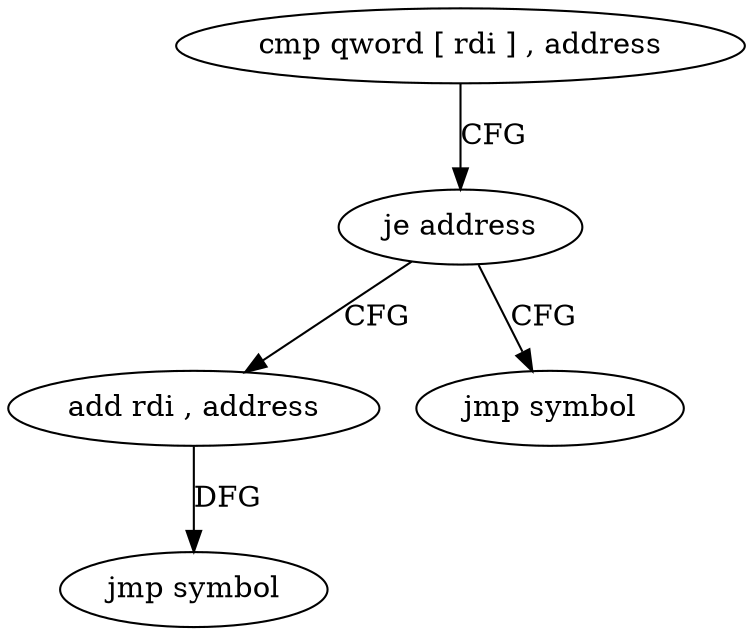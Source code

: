 digraph "func" {
"4224352" [label = "cmp qword [ rdi ] , address" ]
"4224356" [label = "je address" ]
"4224360" [label = "add rdi , address" ]
"4224358" [label = "jmp symbol" ]
"4224364" [label = "jmp symbol" ]
"4224352" -> "4224356" [ label = "CFG" ]
"4224356" -> "4224360" [ label = "CFG" ]
"4224356" -> "4224358" [ label = "CFG" ]
"4224360" -> "4224364" [ label = "DFG" ]
}
